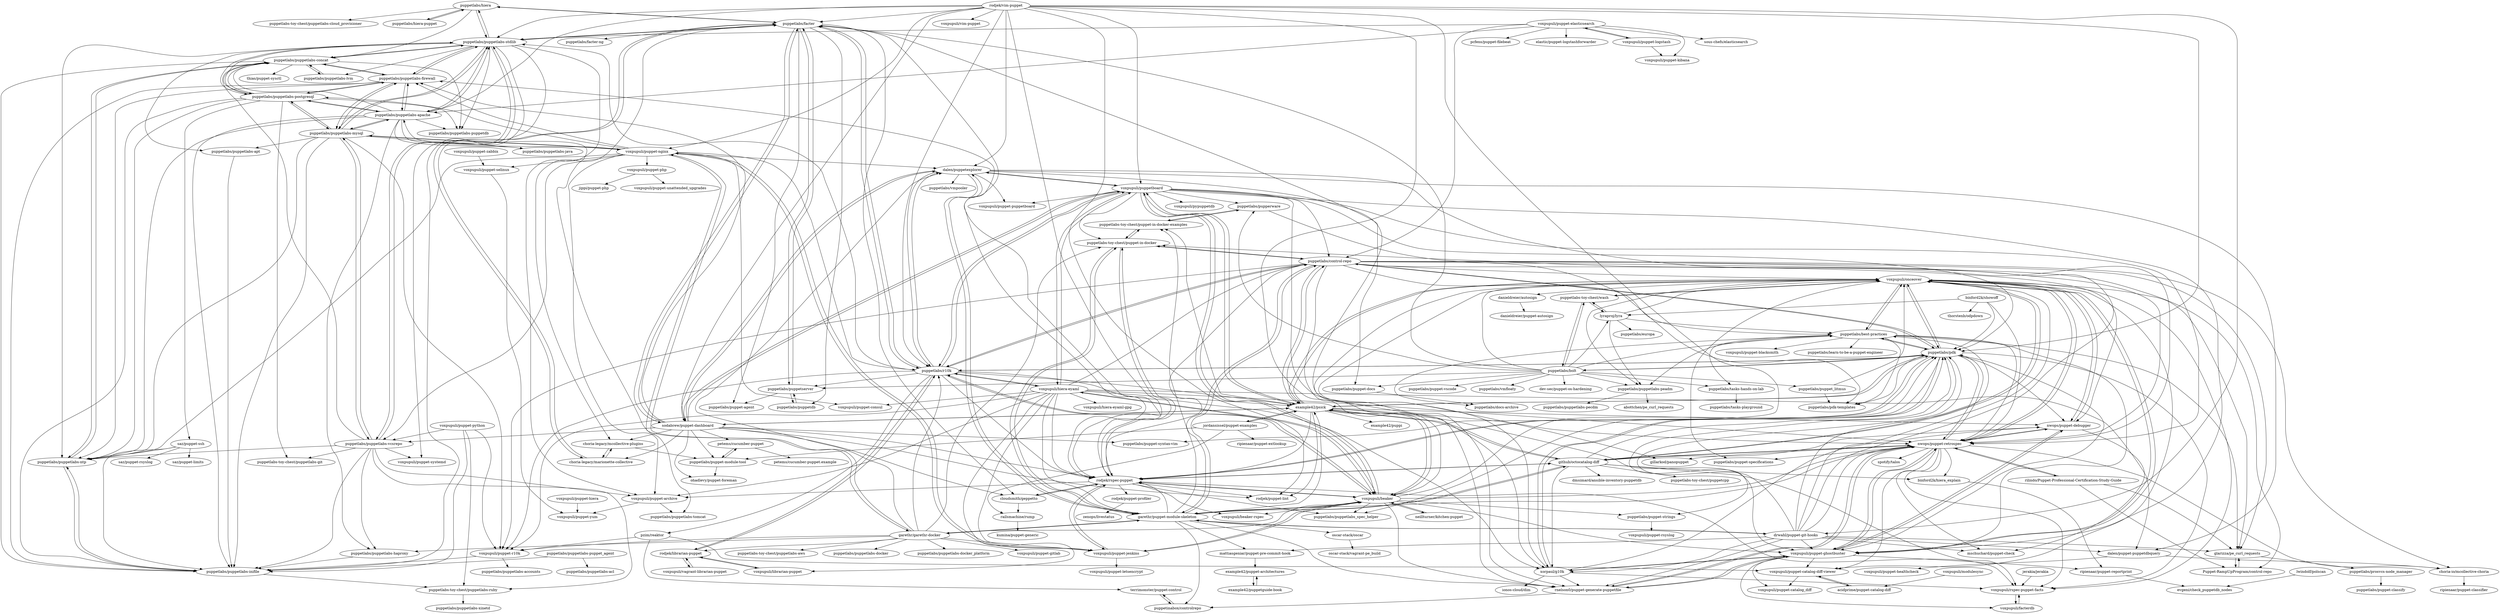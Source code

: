 digraph G {
"puppetlabs/hiera" -> "puppetlabs/hiera-puppet"
"puppetlabs/hiera" -> "puppetlabs/facter"
"puppetlabs/hiera" -> "puppetlabs/puppetlabs-stdlib"
"puppetlabs/hiera" -> "puppetlabs/puppetlabs-concat"
"puppetlabs/hiera" -> "puppetlabs-toy-chest/puppetlabs-cloud_provisioner"
"lyraproj/lyra" -> "puppetlabs-toy-chest/wash"
"lyraproj/lyra" -> "puppetlabs/europa"
"lyraproj/lyra" -> "voxpupuli/onceover"
"lyraproj/lyra" -> "puppetlabs/puppetlabs-peadm"
"lyraproj/lyra" -> "puppetlabs/best-practices"
"voxpupuli/puppetboard" -> "dalen/puppetexplorer"
"voxpupuli/puppetboard" -> "puppetlabs/r10k"
"voxpupuli/puppetboard" -> "voxpupuli/hiera-eyaml"
"voxpupuli/puppetboard" -> "xorpaul/g10k"
"voxpupuli/puppetboard" -> "voxpupuli/puppet-puppetboard"
"voxpupuli/puppetboard" -> "voxpupuli/pypuppetdb"
"voxpupuli/puppetboard" -> "example42/psick"
"voxpupuli/puppetboard" -> "sodabrew/puppet-dashboard"
"voxpupuli/puppetboard" -> "voxpupuli/beaker"
"voxpupuli/puppetboard" -> "puppetlabs/pdk"
"voxpupuli/puppetboard" -> "nwops/puppet-retrospec"
"voxpupuli/puppetboard" -> "puppetlabs/control-repo"
"voxpupuli/puppetboard" -> "puppetlabs-toy-chest/puppet-in-docker"
"voxpupuli/puppetboard" -> "voxpupuli/puppet-ghostbuster"
"voxpupuli/puppetboard" -> "puppetlabs/pupperware"
"voxpupuli/beaker" -> "rodjek/rspec-puppet"
"voxpupuli/beaker" -> "neillturner/kitchen-puppet"
"voxpupuli/beaker" -> "voxpupuli/beaker-rspec"
"voxpupuli/beaker" -> "puppetlabs/r10k"
"voxpupuli/beaker" -> "voxpupuli/hiera-eyaml"
"voxpupuli/beaker" -> "garethr/puppet-module-skeleton"
"voxpupuli/beaker" -> "puppetlabs/pdk"
"voxpupuli/beaker" -> "puppetlabs/puppetlabs_spec_helper"
"voxpupuli/beaker" -> "rnelson0/puppet-generate-puppetfile"
"voxpupuli/beaker" -> "example42/psick"
"voxpupuli/beaker" -> "voxpupuli/puppet-jenkins"
"voxpupuli/beaker" -> "voxpupuli/puppet-ghostbuster"
"voxpupuli/beaker" -> "puppetlabs/puppet-strings"
"voxpupuli/beaker" -> "voxpupuli/puppetboard"
"voxpupuli/beaker" -> "nwops/puppet-retrospec"
"voxpupuli/puppet-php" -> "voxpupuli/puppet-unattended_upgrades"
"voxpupuli/puppet-php" -> "jippi/puppet-php"
"garethr/puppet-module-skeleton" -> "rnelson0/puppet-generate-puppetfile"
"garethr/puppet-module-skeleton" -> "garethr/garethr-docker"
"garethr/puppet-module-skeleton" -> "voxpupuli/beaker"
"garethr/puppet-module-skeleton" -> "nwops/puppet-retrospec"
"garethr/puppet-module-skeleton" -> "puppetlabs-toy-chest/puppet-in-docker"
"garethr/puppet-module-skeleton" -> "drwahl/puppet-git-hooks"
"garethr/puppet-module-skeleton" -> "puppetlabs-toy-chest/puppet-in-docker-examples"
"garethr/puppet-module-skeleton" -> "puppetinabox/controlrepo"
"garethr/puppet-module-skeleton" -> "puppetlabs/control-repo"
"garethr/puppet-module-skeleton" -> "rodjek/rspec-puppet"
"garethr/puppet-module-skeleton" -> "dalen/puppetexplorer"
"garethr/puppet-module-skeleton" -> "github/octocatalog-diff"
"garethr/puppet-module-skeleton" -> "oscar-stack/oscar"
"garethr/puppet-module-skeleton" -> "example42/psick"
"garethr/puppet-module-skeleton" -> "mattiasgeniar/puppet-pre-commit-hook"
"rodjek/vim-puppet" -> "voxpupuli/vim-puppet"
"rodjek/vim-puppet" -> "rodjek/puppet-lint" ["e"=1]
"rodjek/vim-puppet" -> "puppetlabs/puppet-syntax-vim"
"rodjek/vim-puppet" -> "rodjek/rspec-puppet"
"rodjek/vim-puppet" -> "puppetlabs/r10k"
"rodjek/vim-puppet" -> "drwahl/puppet-git-hooks"
"rodjek/vim-puppet" -> "puppetlabs/facter"
"rodjek/vim-puppet" -> "puppetlabs/puppetlabs-apache"
"rodjek/vim-puppet" -> "voxpupuli/beaker"
"rodjek/vim-puppet" -> "dalen/puppetexplorer"
"rodjek/vim-puppet" -> "voxpupuli/puppet-nginx"
"rodjek/vim-puppet" -> "sodabrew/puppet-dashboard"
"rodjek/vim-puppet" -> "voxpupuli/puppetboard"
"rodjek/vim-puppet" -> "puppetlabs/puppetlabs-stdlib"
"rodjek/vim-puppet" -> "puppetlabs/pdk"
"jordansissel/puppet-examples" -> "example42/psick"
"jordansissel/puppet-examples" -> "puppetlabs/puppet-module-tool"
"jordansissel/puppet-examples" -> "ripienaar/puppet-extlookup"
"jordansissel/puppet-examples" -> "railsmachine/rump"
"puppetlabs/puppetlabs-ntp" -> "puppetlabs/puppetlabs-inifile"
"puppetlabs/puppetlabs-ntp" -> "puppetlabs/puppetlabs-concat"
"puppetlabs/puppetserver" -> "puppetlabs/puppetdb"
"puppetlabs/puppetserver" -> "puppetlabs/puppet-agent"
"puppetlabs/puppetserver" -> "puppetlabs/facter"
"acidprime/puppet-catalog-diff" -> "voxpupuli/puppet-catalog-diff-viewer"
"puppetlabs/puppetlabs-apt" -> "puppetlabs/puppetlabs-inifile"
"nwops/puppet-retrospec" -> "voxpupuli/onceover"
"nwops/puppet-retrospec" -> "rnelson0/puppet-generate-puppetfile"
"nwops/puppet-retrospec" -> "nwops/puppet-debugger"
"nwops/puppet-retrospec" -> "voxpupuli/puppet-ghostbuster"
"nwops/puppet-retrospec" -> "voxpupuli/rspec-puppet-facts"
"nwops/puppet-retrospec" -> "github/octocatalog-diff"
"nwops/puppet-retrospec" -> "choria-io/mcollective-choria"
"nwops/puppet-retrospec" -> "voxpupuli/puppet-catalog-diff-viewer"
"nwops/puppet-retrospec" -> "puppetlabs/puppet-specifications"
"nwops/puppet-retrospec" -> "rilindo/Puppet-Professional-Certification-Study-Guide"
"nwops/puppet-retrospec" -> "spotify/talos"
"nwops/puppet-retrospec" -> "gillarkod/panopuppet"
"nwops/puppet-retrospec" -> "binford2k/hiera_explain"
"nwops/puppet-retrospec" -> "mschuchard/puppet-check"
"nwops/puppet-retrospec" -> "puppetlabs/pdk"
"neillturner/kitchen-puppet" -> "voxpupuli/beaker"
"voxpupuli/hiera-eyaml" -> "voxpupuli/beaker"
"voxpupuli/hiera-eyaml" -> "voxpupuli/puppetboard"
"voxpupuli/hiera-eyaml" -> "puppetlabs/r10k"
"voxpupuli/hiera-eyaml" -> "voxpupuli/puppet-r10k"
"voxpupuli/hiera-eyaml" -> "rodjek/rspec-puppet"
"voxpupuli/hiera-eyaml" -> "nwops/puppet-retrospec"
"voxpupuli/hiera-eyaml" -> "voxpupuli/librarian-puppet"
"voxpupuli/hiera-eyaml" -> "voxpupuli/puppet-jenkins"
"voxpupuli/hiera-eyaml" -> "voxpupuli/puppet-consul" ["e"=1]
"voxpupuli/hiera-eyaml" -> "voxpupuli/puppet-archive"
"voxpupuli/hiera-eyaml" -> "puppetlabs/control-repo"
"voxpupuli/hiera-eyaml" -> "dalen/puppet-puppetdbquery"
"voxpupuli/hiera-eyaml" -> "example42/psick"
"voxpupuli/hiera-eyaml" -> "voxpupuli/hiera-eyaml-gpg"
"voxpupuli/hiera-eyaml" -> "garethr/puppet-module-skeleton"
"puppetlabs/hiera-puppet" -> "puppetlabs/hiera"
"ripienaar/puppet-reportprint" -> "evgeni/check_puppetdb_nodes"
"saz/puppet-ssh" -> "saz/puppet-limits"
"saz/puppet-ssh" -> "saz/puppet-rsyslog"
"saz/puppet-ssh" -> "puppetlabs/puppetlabs-ntp"
"saz/puppet-ssh" -> "puppetlabs/puppetlabs-inifile"
"voxpupuli/puppet-zabbix" -> "voxpupuli/puppet-selinux"
"puppetlabs/tasks-hands-on-lab" -> "puppetlabs/tasks-playground"
"puppetlabs/puppetlabs-mysql" -> "puppetlabs/puppetlabs-apache"
"puppetlabs/puppetlabs-mysql" -> "puppetlabs/puppetlabs-firewall"
"puppetlabs/puppetlabs-mysql" -> "puppetlabs/puppetlabs-stdlib"
"puppetlabs/puppetlabs-mysql" -> "puppetlabs/puppetlabs-vcsrepo"
"puppetlabs/puppetlabs-mysql" -> "puppetlabs/puppetlabs-apt"
"puppetlabs/puppetlabs-mysql" -> "puppetlabs/puppetlabs-inifile"
"puppetlabs/puppetlabs-mysql" -> "puppetlabs/puppetlabs-postgresql"
"puppetlabs/puppetlabs-mysql" -> "puppetlabs/puppetlabs-ntp"
"puppetlabs/puppetlabs-mysql" -> "voxpupuli/puppet-r10k"
"puppetlabs/puppetlabs-mysql" -> "puppetlabs/puppetlabs-java"
"puppetlabs/puppetlabs-mysql" -> "voxpupuli/puppet-nginx"
"voxpupuli/puppet-nginx" -> "puppetlabs/puppetlabs-mysql"
"voxpupuli/puppet-nginx" -> "voxpupuli/puppet-archive"
"voxpupuli/puppet-nginx" -> "voxpupuli/puppet-consul" ["e"=1]
"voxpupuli/puppet-nginx" -> "voxpupuli/puppet-selinux"
"voxpupuli/puppet-nginx" -> "voxpupuli/puppet-php"
"voxpupuli/puppet-nginx" -> "voxpupuli/puppet-jenkins"
"voxpupuli/puppet-nginx" -> "garethr/garethr-docker"
"voxpupuli/puppet-nginx" -> "puppetlabs/puppetlabs-apache"
"voxpupuli/puppet-nginx" -> "puppetlabs/puppetlabs-vcsrepo"
"voxpupuli/puppet-nginx" -> "dalen/puppetexplorer"
"voxpupuli/puppet-nginx" -> "puppetlabs/puppetlabs-postgresql"
"voxpupuli/puppet-nginx" -> "puppetlabs/puppetlabs-firewall"
"voxpupuli/puppet-nginx" -> "puppetlabs/puppetlabs-ntp"
"voxpupuli/puppet-nginx" -> "puppetlabs/r10k"
"puppetlabs/puppetlabs-stdlib" -> "puppetlabs/puppetlabs-concat"
"puppetlabs/puppetlabs-stdlib" -> "puppetlabs/puppetlabs-firewall"
"puppetlabs/puppetlabs-stdlib" -> "puppetlabs/puppetlabs-vcsrepo"
"puppetlabs/puppetlabs-stdlib" -> "puppetlabs/puppetlabs-inifile"
"puppetlabs/puppetlabs-stdlib" -> "puppetlabs/puppetlabs-apache"
"puppetlabs/puppetlabs-stdlib" -> "puppetlabs/puppetlabs-ntp"
"puppetlabs/puppetlabs-stdlib" -> "puppetlabs/puppetlabs-mysql"
"puppetlabs/puppetlabs-stdlib" -> "puppetlabs/hiera"
"puppetlabs/puppetlabs-stdlib" -> "puppetlabs/puppetlabs-lvm"
"puppetlabs/puppetlabs-stdlib" -> "puppetlabs/puppetlabs-postgresql"
"puppetlabs/puppetlabs-stdlib" -> "puppetlabs/puppetlabs-apt"
"puppetlabs/puppetlabs-stdlib" -> "voxpupuli/puppet-archive"
"puppetlabs/puppetlabs-stdlib" -> "voxpupuli/puppet-systemd"
"puppetlabs/puppetlabs-stdlib" -> "puppetlabs/facter"
"puppetlabs/puppetlabs-stdlib" -> "puppetlabs/puppetlabs-puppetdb"
"puppetlabs/puppetlabs-firewall" -> "puppetlabs/puppetlabs-stdlib"
"puppetlabs/puppetlabs-firewall" -> "puppetlabs/puppetlabs-inifile"
"puppetlabs/puppetlabs-firewall" -> "puppetlabs/puppetlabs-ntp"
"puppetlabs/puppetlabs-firewall" -> "puppetlabs/puppetlabs-concat"
"puppetlabs/puppetlabs-firewall" -> "puppetlabs/puppetlabs-mysql"
"puppetlabs/puppetlabs-firewall" -> "puppetlabs/puppetlabs-postgresql"
"puppetlabs/puppetlabs-firewall" -> "puppetlabs/puppetlabs-apache"
"puppetlabs/pupperware" -> "puppetlabs-toy-chest/puppet-in-docker-examples"
"puppetlabs/pupperware" -> "puppetlabs/pdk-templates"
"cloudsmith/geppetto" -> "railsmachine/rump"
"cloudsmith/geppetto" -> "rodjek/rspec-puppet"
"puppetlabs-toy-chest/wash" -> "voxpupuli/onceover"
"puppetlabs-toy-chest/wash" -> "lyraproj/lyra"
"puppetlabs-toy-chest/wash" -> "puppetlabs/bolt"
"choria-legacy/marionette-collective" -> "choria-legacy/mcollective-plugins"
"choria-legacy/marionette-collective" -> "puppetlabs/facter"
"choria-legacy/mcollective-plugins" -> "choria-legacy/marionette-collective"
"choria-legacy/mcollective-plugins" -> "puppetlabs/puppet-module-tool"
"voxpupuli/vagrant-librarian-puppet" -> "rodjek/librarian-puppet"
"puppetlabs/puppetlabs-peadm" -> "puppetlabs/puppetlabs-pecdm"
"puppetlabs/puppetlabs-peadm" -> "abottchen/pe_curl_requests"
"example42/puppet-architectures" -> "example42/puppetguide-book"
"puppetlabs/puppet_litmus" -> "puppetlabs/pdk-templates"
"puppetlabs/puppet_litmus" -> "voxpupuli/onceover"
"puppetlabs/puppetdb" -> "puppetlabs/puppetserver"
"dalen/puppetexplorer" -> "voxpupuli/puppetboard"
"dalen/puppetexplorer" -> "gillarkod/panopuppet"
"dalen/puppetexplorer" -> "dalen/puppet-puppetdbquery"
"dalen/puppetexplorer" -> "sodabrew/puppet-dashboard"
"dalen/puppetexplorer" -> "voxpupuli/puppet-puppetboard"
"dalen/puppetexplorer" -> "garethr/puppet-module-skeleton"
"dalen/puppetexplorer" -> "puppetlabs/vmpooler"
"dalen/puppetexplorer" -> "puppetlabs/r10k"
"dalen/puppetexplorer" -> "nwops/puppet-retrospec"
"rodjek/rspec-puppet" -> "voxpupuli/beaker"
"rodjek/rspec-puppet" -> "cloudsmith/geppetto"
"rodjek/rspec-puppet" -> "puppetlabs/puppetlabs_spec_helper"
"rodjek/rspec-puppet" -> "rodjek/puppet-lint" ["e"=1]
"rodjek/rspec-puppet" -> "puppetlabs/pdk"
"rodjek/rspec-puppet" -> "voxpupuli/rspec-puppet-facts"
"rodjek/rspec-puppet" -> "rodjek/puppet-profiler"
"rodjek/rspec-puppet" -> "voxpupuli/puppet-archive"
"rodjek/rspec-puppet" -> "puppetlabs-toy-chest/puppet-in-docker"
"rodjek/rspec-puppet" -> "github/octocatalog-diff"
"rodjek/rspec-puppet" -> "voxpupuli/puppet-jenkins"
"rodjek/rspec-puppet" -> "voxpupuli/beaker-rspec"
"rodjek/rspec-puppet" -> "puppetlabs/puppetlabs-firewall"
"pzim/reaktor" -> "voxpupuli/puppet-catalog-diff-viewer"
"pzim/reaktor" -> "terrimonster/puppet-control"
"pzim/reaktor" -> "voxpupuli/puppet-r10k"
"terrimonster/puppet-control" -> "puppetinabox/controlrepo"
"puppetinabox/controlrepo" -> "terrimonster/puppet-control"
"voxpupuli/modulesync" -> "acidprime/puppet-catalog-diff"
"voxpupuli/puppet-archive" -> "puppetlabs/puppetlabs-tomcat"
"voxpupuli/puppet-archive" -> "voxpupuli/puppet-yum"
"voxpupuli/rspec-puppet-facts" -> "voxpupuli/facterdb"
"puppetlabs/prosvcs-node_manager" -> "puppetlabs/puppet-classify"
"voxpupuli/puppet-selinux" -> "voxpupuli/puppet-yum"
"jerakia/jerakia" -> "voxpupuli/rspec-puppet-facts"
"puppetlabs/puppet-strings" -> "voxpupuli/puppet-rsyslog"
"oscar-stack/oscar" -> "oscar-stack/vagrant-pe_build"
"rilindo/Puppet-Professional-Certification-Study-Guide" -> "glarizza/pe_curl_requests"
"rilindo/Puppet-Professional-Certification-Study-Guide" -> "nwops/puppet-retrospec"
"rilindo/Puppet-Professional-Certification-Study-Guide" -> "Puppet-RampUpProgram/control-repo"
"voxpupuli/puppet-ghostbuster" -> "rnelson0/puppet-generate-puppetfile"
"voxpupuli/puppet-ghostbuster" -> "nwops/puppet-debugger"
"voxpupuli/puppet-ghostbuster" -> "ripienaar/puppet-reportprint"
"voxpupuli/puppet-ghostbuster" -> "voxpupuli/facterdb"
"voxpupuli/puppet-ghostbuster" -> "voxpupuli/puppet-catalog-diff-viewer"
"voxpupuli/puppet-ghostbuster" -> "voxpupuli/puppet-catalog_diff"
"voxpupuli/puppet-ghostbuster" -> "xorpaul/g10k"
"voxpupuli/puppet-ghostbuster" -> "nwops/puppet-retrospec"
"voxpupuli/puppet-ghostbuster" -> "voxpupuli/onceover"
"danieldreier/autosign" -> "danieldreier/puppet-autosign"
"rodjek/puppet-profiler" -> "zenops/livestatus"
"lwindolf/polscan" -> "evgeni/check_puppetdb_nodes"
"xorpaul/g10k" -> "voxpupuli/puppet-ghostbuster"
"xorpaul/g10k" -> "puppetlabs/pdk"
"xorpaul/g10k" -> "voxpupuli/rspec-puppet-facts"
"xorpaul/g10k" -> "voxpupuli/onceover"
"xorpaul/g10k" -> "nwops/puppet-debugger"
"xorpaul/g10k" -> "rnelson0/puppet-generate-puppetfile"
"xorpaul/g10k" -> "ionos-cloud/dim"
"voxpupuli/facterdb" -> "voxpupuli/rspec-puppet-facts"
"voxpupuli/puppet-catalog-diff-viewer" -> "acidprime/puppet-catalog-diff"
"voxpupuli/puppet-catalog-diff-viewer" -> "voxpupuli/puppet-catalog_diff"
"puppetlabs/puppetlabs-puppet_agent" -> "puppetlabs/puppetlabs-inifile"
"puppetlabs/puppetlabs-puppet_agent" -> "puppetlabs/puppetlabs-acl"
"binford2k/showoff" -> "nwops/puppet-retrospec"
"binford2k/showoff" -> "lyraproj/lyra"
"binford2k/showoff" -> "thorstenb/odpdown"
"binford2k/showoff" -> "puppetlabs/pdk"
"rnelson0/puppet-generate-puppetfile" -> "nwops/puppet-retrospec"
"rnelson0/puppet-generate-puppetfile" -> "voxpupuli/puppet-ghostbuster"
"rnelson0/puppet-generate-puppetfile" -> "puppetinabox/controlrepo"
"puppetlabs/control-repo" -> "puppetlabs/r10k"
"puppetlabs/control-repo" -> "example42/psick"
"puppetlabs/control-repo" -> "nwops/puppet-retrospec"
"puppetlabs/control-repo" -> "puppetlabs-toy-chest/puppet-in-docker"
"puppetlabs/control-repo" -> "puppetlabs/pdk"
"puppetlabs/control-repo" -> "rnelson0/puppet-generate-puppetfile"
"puppetlabs/control-repo" -> "nwops/puppet-debugger"
"puppetlabs/control-repo" -> "Puppet-RampUpProgram/control-repo"
"puppetlabs/control-repo" -> "voxpupuli/onceover"
"puppetlabs/control-repo" -> "voxpupuli/puppet-r10k"
"puppetlabs/control-repo" -> "puppetlabs/best-practices"
"puppetlabs/control-repo" -> "garethr/puppet-module-skeleton"
"puppetlabs/control-repo" -> "rodjek/rspec-puppet"
"puppetlabs/control-repo" -> "glarizza/pe_curl_requests"
"puppetlabs/control-repo" -> "choria-io/mcollective-choria"
"rodjek/librarian-puppet" -> "voxpupuli/vagrant-librarian-puppet"
"rodjek/librarian-puppet" -> "voxpupuli/librarian-puppet"
"rodjek/librarian-puppet" -> "puppetlabs/r10k"
"puppetlabs/puppetlabs-postgresql" -> "puppetlabs/puppetlabs-inifile"
"puppetlabs/puppetlabs-postgresql" -> "puppetlabs/puppetlabs-ntp"
"puppetlabs/puppetlabs-postgresql" -> "puppetlabs/puppetlabs-concat"
"puppetlabs/puppetlabs-postgresql" -> "puppetlabs/puppetlabs-apache"
"puppetlabs/puppetlabs-postgresql" -> "puppetlabs/puppetlabs-firewall"
"puppetlabs/puppetlabs-postgresql" -> "puppetlabs/puppetlabs-puppetdb"
"puppetlabs/puppetlabs-postgresql" -> "puppetlabs/puppetlabs-stdlib"
"puppetlabs/puppetlabs-postgresql" -> "puppetlabs/puppetlabs-mysql"
"puppetlabs/puppetlabs-postgresql" -> "saz/puppet-ssh"
"puppetlabs/puppetlabs-postgresql" -> "puppetlabs-toy-chest/puppetlabs-git"
"voxpupuli/librarian-puppet" -> "rodjek/librarian-puppet"
"voxpupuli/onceover" -> "puppetlabs/best-practices"
"voxpupuli/onceover" -> "nwops/puppet-retrospec"
"voxpupuli/onceover" -> "voxpupuli/puppet-ghostbuster"
"voxpupuli/onceover" -> "puppetlabs/pdk"
"voxpupuli/onceover" -> "github/octocatalog-diff"
"voxpupuli/onceover" -> "glarizza/pe_curl_requests"
"voxpupuli/onceover" -> "voxpupuli/puppet-catalog-diff-viewer"
"voxpupuli/onceover" -> "voxpupuli/rspec-puppet-facts"
"voxpupuli/onceover" -> "rnelson0/puppet-generate-puppetfile"
"voxpupuli/onceover" -> "puppetlabs/puppetlabs-peadm"
"voxpupuli/onceover" -> "example42/psick"
"voxpupuli/onceover" -> "danieldreier/autosign"
"voxpupuli/onceover" -> "puppetlabs-toy-chest/wash"
"voxpupuli/onceover" -> "nwops/puppet-debugger"
"voxpupuli/onceover" -> "puppetlabs/puppet-specifications"
"dalen/puppet-puppetdbquery" -> "voxpupuli/puppet-healthcheck"
"dalen/puppet-puppetdbquery" -> "choria-io/mcollective-choria"
"puppetlabs/puppetlabs-inifile" -> "puppetlabs/puppetlabs-ntp"
"puppetlabs/puppetlabs-inifile" -> "puppetlabs-toy-chest/puppetlabs-ruby"
"example42/puppetguide-book" -> "example42/puppet-architectures"
"puppetlabs-toy-chest/puppetlabs-ruby" -> "puppetlabs/puppetlabs-xinetd"
"voxpupuli/puppet-python" -> "puppetlabs-toy-chest/puppetlabs-ruby"
"voxpupuli/puppet-python" -> "puppetlabs/puppetlabs-vcsrepo"
"voxpupuli/puppet-python" -> "puppetlabs/puppetlabs-inifile"
"voxpupuli/puppet-python" -> "voxpupuli/puppet-r10k"
"nwops/puppet-debugger" -> "nwops/puppet-retrospec"
"nwops/puppet-debugger" -> "voxpupuli/puppet-ghostbuster"
"nwops/puppet-debugger" -> "mschuchard/puppet-check"
"nwops/puppet-debugger" -> "voxpupuli/onceover"
"puppetlabs-toy-chest/puppet-in-docker" -> "puppetlabs-toy-chest/puppet-in-docker-examples"
"puppetlabs-toy-chest/puppet-in-docker" -> "puppetlabs/control-repo"
"puppetlabs-toy-chest/puppet-in-docker" -> "garethr/puppet-module-skeleton"
"puppetlabs-toy-chest/puppet-in-docker" -> "rodjek/rspec-puppet"
"Puppet-RampUpProgram/control-repo" -> "glarizza/pe_curl_requests"
"binford2k/hiera_explain" -> "ripienaar/puppet-reportprint"
"puppetlabs-toy-chest/puppet-in-docker-examples" -> "puppetlabs-toy-chest/puppet-in-docker"
"puppetlabs-toy-chest/puppet-in-docker-examples" -> "puppetlabs/pupperware"
"puppetlabs/puppetlabs-haproxy" -> "puppetlabs/puppetlabs-inifile"
"glarizza/pe_curl_requests" -> "Puppet-RampUpProgram/control-repo"
"glarizza/pe_curl_requests" -> "puppetlabs/prosvcs-node_manager"
"railsmachine/rump" -> "kumina/puppet-generic" ["e"=1]
"voxpupuli/puppet-hiera" -> "voxpupuli/puppet-yum"
"example42/psick" -> "voxpupuli/onceover"
"example42/psick" -> "puppetlabs/pdk"
"example42/psick" -> "puppetlabs/control-repo"
"example42/psick" -> "nwops/puppet-retrospec"
"example42/psick" -> "nwops/puppet-debugger"
"example42/psick" -> "voxpupuli/puppet-ghostbuster"
"example42/psick" -> "example42/puppi"
"example42/psick" -> "sodabrew/puppet-dashboard"
"example42/psick" -> "jordansissel/puppet-examples"
"example42/psick" -> "voxpupuli/puppetboard"
"example42/psick" -> "puppetlabs-toy-chest/puppet-in-docker-examples"
"example42/psick" -> "voxpupuli/beaker"
"example42/psick" -> "rodjek/rspec-puppet"
"example42/psick" -> "rodjek/puppet-lint" ["e"=1]
"example42/psick" -> "github/octocatalog-diff"
"voxpupuli/puppet-logstash" -> "voxpupuli/puppet-kibana"
"voxpupuli/puppet-logstash" -> "voxpupuli/puppet-elasticsearch"
"voxpupuli/puppet-elasticsearch" -> "voxpupuli/puppet-logstash"
"voxpupuli/puppet-elasticsearch" -> "voxpupuli/puppet-kibana"
"voxpupuli/puppet-elasticsearch" -> "sous-chefs/elasticsearch" ["e"=1]
"voxpupuli/puppet-elasticsearch" -> "puppetlabs/puppetlabs-apache"
"voxpupuli/puppet-elasticsearch" -> "puppetlabs/control-repo"
"voxpupuli/puppet-elasticsearch" -> "pcfens/puppet-filebeat"
"voxpupuli/puppet-elasticsearch" -> "elastic/puppet-logstashforwarder"
"voxpupuli/puppet-elasticsearch" -> "puppetlabs/puppetlabs-stdlib"
"petems/cucumber-puppet" -> "puppetlabs/puppet-module-tool"
"petems/cucumber-puppet" -> "petems/cucumber-puppet.example"
"choria-io/mcollective-choria" -> "ripienaar/puppet-classifier"
"puppetlabs/puppet-module-tool" -> "ohadlevy/puppet-foreman"
"puppetlabs/puppet-module-tool" -> "petems/cucumber-puppet"
"puppetlabs/puppetlabs-concat" -> "puppetlabs/puppetlabs-inifile"
"puppetlabs/puppetlabs-concat" -> "puppetlabs/puppetlabs-stdlib"
"puppetlabs/puppetlabs-concat" -> "puppetlabs/puppetlabs-ntp"
"puppetlabs/puppetlabs-concat" -> "puppetlabs/puppetlabs-firewall"
"puppetlabs/puppetlabs-concat" -> "puppetlabs/puppetlabs-postgresql"
"puppetlabs/puppetlabs-concat" -> "puppetlabs/puppetlabs-puppetdb"
"puppetlabs/puppetlabs-concat" -> "puppetlabs/puppetlabs-lvm"
"puppetlabs/puppetlabs-concat" -> "thias/puppet-sysctl"
"github/octocatalog-diff" -> "voxpupuli/onceover"
"github/octocatalog-diff" -> "nwops/puppet-retrospec"
"github/octocatalog-diff" -> "nwops/puppet-debugger"
"github/octocatalog-diff" -> "rodjek/rspec-puppet"
"github/octocatalog-diff" -> "dmsimard/ansible-inventory-puppetdb"
"github/octocatalog-diff" -> "voxpupuli/rspec-puppet-facts"
"github/octocatalog-diff" -> "puppetlabs-toy-chest/puppetcpp"
"github/octocatalog-diff" -> "puppetlabs/pdk"
"github/octocatalog-diff" -> "garethr/puppet-module-skeleton"
"github/octocatalog-diff" -> "xorpaul/g10k"
"github/octocatalog-diff" -> "example42/psick"
"github/octocatalog-diff" -> "binford2k/hiera_explain"
"puppetlabs/r10k" -> "puppetlabs/control-repo"
"puppetlabs/r10k" -> "puppetlabs/pdk"
"puppetlabs/r10k" -> "voxpupuli/beaker"
"puppetlabs/r10k" -> "voxpupuli/puppetboard"
"puppetlabs/r10k" -> "puppetlabs/facter"
"puppetlabs/r10k" -> "voxpupuli/puppet-r10k"
"puppetlabs/r10k" -> "puppetlabs/puppetlabs-stdlib"
"puppetlabs/r10k" -> "rodjek/librarian-puppet"
"puppetlabs/r10k" -> "pzim/reaktor"
"puppetlabs/r10k" -> "voxpupuli/hiera-eyaml"
"puppetlabs/r10k" -> "puppetlabs/puppetserver"
"puppetlabs/r10k" -> "xorpaul/g10k"
"puppetlabs/r10k" -> "example42/psick"
"puppetlabs/r10k" -> "rodjek/rspec-puppet"
"puppetlabs/r10k" -> "dalen/puppetexplorer"
"sodabrew/puppet-dashboard" -> "example42/psick"
"sodabrew/puppet-dashboard" -> "puppetlabs/facter"
"sodabrew/puppet-dashboard" -> "dalen/puppetexplorer"
"sodabrew/puppet-dashboard" -> "voxpupuli/puppetboard"
"sodabrew/puppet-dashboard" -> "choria-legacy/mcollective-plugins"
"sodabrew/puppet-dashboard" -> "rodjek/rspec-puppet"
"sodabrew/puppet-dashboard" -> "puppetlabs/puppetlabs-firewall"
"sodabrew/puppet-dashboard" -> "puppetlabs/puppet-module-tool"
"sodabrew/puppet-dashboard" -> "cloudsmith/geppetto"
"sodabrew/puppet-dashboard" -> "choria-legacy/marionette-collective"
"sodabrew/puppet-dashboard" -> "puppetlabs/puppetlabs-vcsrepo"
"sodabrew/puppet-dashboard" -> "petems/cucumber-puppet"
"sodabrew/puppet-dashboard" -> "puppetlabs/puppet-syntax-vim"
"sodabrew/puppet-dashboard" -> "ohadlevy/puppet-foreman"
"sodabrew/puppet-dashboard" -> "rodjek/puppet-lint" ["e"=1]
"puppetlabs/pdk" -> "voxpupuli/onceover"
"puppetlabs/pdk" -> "puppetlabs/pdk-templates"
"puppetlabs/pdk" -> "puppetlabs/bolt"
"puppetlabs/pdk" -> "puppetlabs/r10k"
"puppetlabs/pdk" -> "example42/psick"
"puppetlabs/pdk" -> "voxpupuli/rspec-puppet-facts"
"puppetlabs/pdk" -> "xorpaul/g10k"
"puppetlabs/pdk" -> "rodjek/rspec-puppet"
"puppetlabs/pdk" -> "voxpupuli/puppet-ghostbuster"
"puppetlabs/pdk" -> "nwops/puppet-retrospec"
"puppetlabs/pdk" -> "puppetlabs/best-practices"
"puppetlabs/pdk" -> "puppetlabs/control-repo"
"puppetlabs/pdk" -> "puppetlabs/puppetlabs_spec_helper"
"puppetlabs/pdk" -> "nwops/puppet-debugger"
"puppetlabs/pdk" -> "puppetlabs/puppet-strings"
"drwahl/puppet-git-hooks" -> "mattiasgeniar/puppet-pre-commit-hook"
"drwahl/puppet-git-hooks" -> "voxpupuli/onceover"
"drwahl/puppet-git-hooks" -> "glarizza/pe_curl_requests"
"drwahl/puppet-git-hooks" -> "nwops/puppet-retrospec"
"drwahl/puppet-git-hooks" -> "voxpupuli/puppet-ghostbuster"
"drwahl/puppet-git-hooks" -> "puppetlabs/best-practices"
"drwahl/puppet-git-hooks" -> "xorpaul/g10k"
"drwahl/puppet-git-hooks" -> "garethr/puppet-module-skeleton"
"drwahl/puppet-git-hooks" -> "mschuchard/puppet-check"
"drwahl/puppet-git-hooks" -> "puppetlabs-toy-chest/puppet-in-docker"
"drwahl/puppet-git-hooks" -> "dalen/puppet-puppetdbquery"
"drwahl/puppet-git-hooks" -> "rnelson0/puppet-generate-puppetfile"
"drwahl/puppet-git-hooks" -> "puppetlabs/pdk"
"puppetlabs/puppetlabs-apache" -> "puppetlabs/puppetlabs-mysql"
"puppetlabs/puppetlabs-apache" -> "puppetlabs/puppetlabs-stdlib"
"puppetlabs/puppetlabs-apache" -> "puppetlabs/puppetlabs-postgresql"
"puppetlabs/puppetlabs-apache" -> "puppetlabs/puppetlabs-ntp"
"puppetlabs/puppetlabs-apache" -> "puppetlabs/puppetlabs-tomcat"
"puppetlabs/puppetlabs-apache" -> "puppetlabs/puppetlabs-firewall"
"puppetlabs/puppetlabs-apache" -> "puppetlabs/puppetlabs-concat"
"puppetlabs/puppetlabs-apache" -> "puppetlabs/puppetlabs-inifile"
"puppetlabs/puppetlabs-apache" -> "puppetlabs/puppetlabs-puppetdb"
"puppetlabs/puppetlabs-apache" -> "puppetlabs/puppetlabs-java"
"puppetlabs/puppetlabs-apache" -> "puppetlabs/puppetlabs-haproxy"
"puppetlabs/best-practices" -> "voxpupuli/onceover"
"puppetlabs/best-practices" -> "puppetlabs/puppetlabs-peadm"
"puppetlabs/best-practices" -> "puppetlabs/pdk-templates"
"puppetlabs/best-practices" -> "glarizza/pe_curl_requests"
"puppetlabs/best-practices" -> "puppetlabs/tasks-hands-on-lab"
"puppetlabs/best-practices" -> "voxpupuli/puppet-blacksmith"
"puppetlabs/best-practices" -> "puppetlabs/docs-archive"
"puppetlabs/best-practices" -> "puppetlabs/pdk"
"puppetlabs/best-practices" -> "nwops/puppet-retrospec"
"puppetlabs/best-practices" -> "voxpupuli/puppet-ghostbuster"
"puppetlabs/best-practices" -> "puppetlabs/learn-to-be-a-puppet-engineer"
"puppetlabs/bolt" -> "puppetlabs/pdk"
"puppetlabs/bolt" -> "puppetlabs-toy-chest/wash"
"puppetlabs/bolt" -> "puppetlabs/tasks-hands-on-lab"
"puppetlabs/bolt" -> "voxpupuli/onceover"
"puppetlabs/bolt" -> "puppetlabs/puppet-docs"
"puppetlabs/bolt" -> "lyraproj/lyra"
"puppetlabs/bolt" -> "puppetlabs/puppetlabs-peadm"
"puppetlabs/bolt" -> "dev-sec/puppet-os-hardening" ["e"=1]
"puppetlabs/bolt" -> "puppetlabs/pupperware"
"puppetlabs/bolt" -> "puppetlabs/puppetserver"
"puppetlabs/bolt" -> "puppetlabs/facter"
"puppetlabs/bolt" -> "puppetlabs/puppet_litmus"
"puppetlabs/bolt" -> "puppetlabs/puppet-vscode"
"puppetlabs/bolt" -> "puppetlabs/best-practices"
"puppetlabs/bolt" -> "puppetlabs/vmfloaty"
"puppetlabs/puppet-docs" -> "puppetlabs/docs-archive"
"puppetlabs/puppetlabs-vcsrepo" -> "puppetlabs/puppetlabs-stdlib"
"puppetlabs/puppetlabs-vcsrepo" -> "puppetlabs/puppetlabs-inifile"
"puppetlabs/puppetlabs-vcsrepo" -> "puppetlabs/puppetlabs-ntp"
"puppetlabs/puppetlabs-vcsrepo" -> "puppetlabs/puppetlabs-mysql"
"puppetlabs/puppetlabs-vcsrepo" -> "puppetlabs/puppetlabs-haproxy"
"puppetlabs/puppetlabs-vcsrepo" -> "puppetlabs-toy-chest/puppetlabs-ruby"
"puppetlabs/puppetlabs-vcsrepo" -> "puppetlabs-toy-chest/puppetlabs-git"
"puppetlabs/puppetlabs-vcsrepo" -> "voxpupuli/puppet-archive"
"puppetlabs/puppetlabs-vcsrepo" -> "puppetlabs/puppetlabs-concat"
"puppetlabs/puppetlabs-vcsrepo" -> "voxpupuli/puppet-systemd"
"mattiasgeniar/puppet-pre-commit-hook" -> "example42/puppet-architectures"
"voxpupuli/puppet-r10k" -> "puppetlabs/puppetlabs-accounts"
"voxpupuli/puppet-r10k" -> "puppetlabs/puppetlabs-inifile"
"voxpupuli/puppet-jenkins" -> "voxpupuli/puppet-letsencrypt"
"voxpupuli/puppet-jenkins" -> "rodjek/rspec-puppet"
"voxpupuli/puppet-jenkins" -> "voxpupuli/beaker"
"voxpupuli/puppet-jenkins" -> "voxpupuli/puppet-nginx"
"garethr/garethr-docker" -> "garethr/puppet-module-skeleton"
"garethr/garethr-docker" -> "voxpupuli/puppet-nginx"
"garethr/garethr-docker" -> "voxpupuli/puppet-gitlab"
"garethr/garethr-docker" -> "puppetlabs-toy-chest/puppetlabs-aws"
"garethr/garethr-docker" -> "voxpupuli/beaker"
"garethr/garethr-docker" -> "puppetlabs/puppetlabs-docker"
"garethr/garethr-docker" -> "voxpupuli/puppet-jenkins"
"garethr/garethr-docker" -> "puppetlabs-toy-chest/puppet-in-docker"
"garethr/garethr-docker" -> "rodjek/librarian-puppet"
"garethr/garethr-docker" -> "puppetlabs/r10k"
"garethr/garethr-docker" -> "puppetlabs/puppetlabs-haproxy"
"garethr/garethr-docker" -> "dalen/puppetexplorer"
"garethr/garethr-docker" -> "voxpupuli/puppet-r10k"
"garethr/garethr-docker" -> "puppetlabs/puppetlabs-docker_platform"
"puppetlabs/facter" -> "puppetlabs/hiera"
"puppetlabs/facter" -> "choria-legacy/marionette-collective"
"puppetlabs/facter" -> "puppetlabs/puppetlabs-stdlib"
"puppetlabs/facter" -> "choria-legacy/mcollective-plugins"
"puppetlabs/facter" -> "puppetlabs/r10k"
"puppetlabs/facter" -> "sodabrew/puppet-dashboard"
"puppetlabs/facter" -> "puppetlabs/puppetserver"
"puppetlabs/facter" -> "puppetlabs/puppet-docs"
"puppetlabs/facter" -> "puppetlabs/puppet-agent"
"puppetlabs/facter" -> "puppetlabs/puppetdb"
"puppetlabs/facter" -> "rodjek/rspec-puppet"
"puppetlabs/facter" -> "cloudsmith/geppetto"
"puppetlabs/facter" -> "puppetlabs/facter-ng"
"puppetlabs/puppetlabs-lvm" -> "puppetlabs/puppetlabs-concat"
"puppetlabs/hiera" ["l"="1.387,-31.592"]
"puppetlabs/hiera-puppet" ["l"="1.387,-31.617"]
"puppetlabs/facter" ["l"="1.432,-31.56"]
"puppetlabs/puppetlabs-stdlib" ["l"="1.358,-31.561"]
"puppetlabs/puppetlabs-concat" ["l"="1.341,-31.576"]
"puppetlabs-toy-chest/puppetlabs-cloud_provisioner" ["l"="1.388,-31.633"]
"lyraproj/lyra" ["l"="1.57,-31.468"]
"puppetlabs-toy-chest/wash" ["l"="1.555,-31.489"]
"puppetlabs/europa" ["l"="1.628,-31.454"]
"voxpupuli/onceover" ["l"="1.513,-31.481"]
"puppetlabs/puppetlabs-peadm" ["l"="1.57,-31.489"]
"puppetlabs/best-practices" ["l"="1.53,-31.481"]
"voxpupuli/puppetboard" ["l"="1.442,-31.492"]
"dalen/puppetexplorer" ["l"="1.408,-31.486"]
"puppetlabs/r10k" ["l"="1.415,-31.504"]
"voxpupuli/hiera-eyaml" ["l"="1.412,-31.473"]
"xorpaul/g10k" ["l"="1.483,-31.503"]
"voxpupuli/puppet-puppetboard" ["l"="1.398,-31.46"]
"voxpupuli/pypuppetdb" ["l"="1.414,-31.424"]
"example42/psick" ["l"="1.462,-31.504"]
"sodabrew/puppet-dashboard" ["l"="1.421,-31.539"]
"voxpupuli/beaker" ["l"="1.431,-31.48"]
"puppetlabs/pdk" ["l"="1.482,-31.483"]
"nwops/puppet-retrospec" ["l"="1.486,-31.466"]
"puppetlabs/control-repo" ["l"="1.453,-31.477"]
"puppetlabs-toy-chest/puppet-in-docker" ["l"="1.441,-31.466"]
"voxpupuli/puppet-ghostbuster" ["l"="1.496,-31.492"]
"puppetlabs/pupperware" ["l"="1.506,-31.46"]
"rodjek/rspec-puppet" ["l"="1.433,-31.505"]
"neillturner/kitchen-puppet" ["l"="1.407,-31.441"]
"voxpupuli/beaker-rspec" ["l"="1.448,-31.522"]
"garethr/puppet-module-skeleton" ["l"="1.432,-31.459"]
"puppetlabs/puppetlabs_spec_helper" ["l"="1.453,-31.458"]
"rnelson0/puppet-generate-puppetfile" ["l"="1.469,-31.471"]
"voxpupuli/puppet-jenkins" ["l"="1.384,-31.493"]
"puppetlabs/puppet-strings" ["l"="1.455,-31.43"]
"voxpupuli/puppet-php" ["l"="1.259,-31.524"]
"voxpupuli/puppet-unattended_upgrades" ["l"="1.224,-31.516"]
"jippi/puppet-php" ["l"="1.228,-31.533"]
"garethr/garethr-docker" ["l"="1.368,-31.474"]
"drwahl/puppet-git-hooks" ["l"="1.472,-31.459"]
"puppetlabs-toy-chest/puppet-in-docker-examples" ["l"="1.468,-31.446"]
"puppetinabox/controlrepo" ["l"="1.414,-31.453"]
"github/octocatalog-diff" ["l"="1.472,-31.489"]
"oscar-stack/oscar" ["l"="1.408,-31.401"]
"mattiasgeniar/puppet-pre-commit-hook" ["l"="1.446,-31.412"]
"rodjek/vim-puppet" ["l"="1.404,-31.52"]
"voxpupuli/vim-puppet" ["l"="1.358,-31.505"]
"rodjek/puppet-lint" ["l"="-0.02,-31.791"]
"puppetlabs/puppet-syntax-vim" ["l"="1.399,-31.551"]
"puppetlabs/puppetlabs-apache" ["l"="1.347,-31.546"]
"voxpupuli/puppet-nginx" ["l"="1.356,-31.524"]
"jordansissel/puppet-examples" ["l"="1.489,-31.558"]
"puppetlabs/puppet-module-tool" ["l"="1.449,-31.581"]
"ripienaar/puppet-extlookup" ["l"="1.514,-31.584"]
"railsmachine/rump" ["l"="1.493,-31.581"]
"puppetlabs/puppetlabs-ntp" ["l"="1.323,-31.563"]
"puppetlabs/puppetlabs-inifile" ["l"="1.319,-31.552"]
"puppetlabs/puppetserver" ["l"="1.468,-31.568"]
"puppetlabs/puppetdb" ["l"="1.476,-31.601"]
"puppetlabs/puppet-agent" ["l"="1.456,-31.596"]
"acidprime/puppet-catalog-diff" ["l"="1.561,-31.537"]
"voxpupuli/puppet-catalog-diff-viewer" ["l"="1.513,-31.509"]
"puppetlabs/puppetlabs-apt" ["l"="1.314,-31.582"]
"nwops/puppet-debugger" ["l"="1.499,-31.477"]
"voxpupuli/rspec-puppet-facts" ["l"="1.497,-31.509"]
"choria-io/mcollective-choria" ["l"="1.468,-31.422"]
"puppetlabs/puppet-specifications" ["l"="1.533,-31.448"]
"rilindo/Puppet-Professional-Certification-Study-Guide" ["l"="1.504,-31.428"]
"spotify/talos" ["l"="1.523,-31.425"]
"gillarkod/panopuppet" ["l"="1.441,-31.444"]
"binford2k/hiera_explain" ["l"="1.506,-31.52"]
"mschuchard/puppet-check" ["l"="1.511,-31.445"]
"voxpupuli/puppet-r10k" ["l"="1.373,-31.51"]
"voxpupuli/librarian-puppet" ["l"="1.365,-31.433"]
"voxpupuli/puppet-consul" ["l"="6.951,-12.961"]
"voxpupuli/puppet-archive" ["l"="1.38,-31.538"]
"dalen/puppet-puppetdbquery" ["l"="1.432,-31.431"]
"voxpupuli/hiera-eyaml-gpg" ["l"="1.385,-31.44"]
"ripienaar/puppet-reportprint" ["l"="1.537,-31.54"]
"evgeni/check_puppetdb_nodes" ["l"="1.572,-31.575"]
"saz/puppet-ssh" ["l"="1.285,-31.574"]
"saz/puppet-limits" ["l"="1.256,-31.576"]
"saz/puppet-rsyslog" ["l"="1.248,-31.59"]
"voxpupuli/puppet-zabbix" ["l"="1.323,-31.643"]
"voxpupuli/puppet-selinux" ["l"="1.344,-31.604"]
"puppetlabs/tasks-hands-on-lab" ["l"="1.585,-31.505"]
"puppetlabs/tasks-playground" ["l"="1.623,-31.511"]
"puppetlabs/puppetlabs-mysql" ["l"="1.334,-31.551"]
"puppetlabs/puppetlabs-firewall" ["l"="1.363,-31.549"]
"puppetlabs/puppetlabs-vcsrepo" ["l"="1.333,-31.539"]
"puppetlabs/puppetlabs-postgresql" ["l"="1.337,-31.564"]
"puppetlabs/puppetlabs-java" ["l"="1.305,-31.568"]
"puppetlabs/puppetlabs-lvm" ["l"="1.331,-31.596"]
"voxpupuli/puppet-systemd" ["l"="1.299,-31.556"]
"puppetlabs/puppetlabs-puppetdb" ["l"="1.356,-31.581"]
"puppetlabs/pdk-templates" ["l"="1.53,-31.464"]
"cloudsmith/geppetto" ["l"="1.452,-31.544"]
"puppetlabs/bolt" ["l"="1.537,-31.509"]
"choria-legacy/marionette-collective" ["l"="1.411,-31.573"]
"choria-legacy/mcollective-plugins" ["l"="1.424,-31.582"]
"voxpupuli/vagrant-librarian-puppet" ["l"="1.346,-31.424"]
"rodjek/librarian-puppet" ["l"="1.365,-31.453"]
"puppetlabs/puppetlabs-pecdm" ["l"="1.606,-31.495"]
"abottchen/pe_curl_requests" ["l"="1.604,-31.485"]
"example42/puppet-architectures" ["l"="1.445,-31.372"]
"example42/puppetguide-book" ["l"="1.443,-31.354"]
"puppetlabs/puppet_litmus" ["l"="1.55,-31.473"]
"puppetlabs/vmpooler" ["l"="1.385,-31.423"]
"rodjek/puppet-profiler" ["l"="1.36,-31.491"]
"pzim/reaktor" ["l"="1.429,-31.52"]
"terrimonster/puppet-control" ["l"="1.394,-31.473"]
"voxpupuli/modulesync" ["l"="1.605,-31.561"]
"puppetlabs/puppetlabs-tomcat" ["l"="1.377,-31.567"]
"voxpupuli/puppet-yum" ["l"="1.364,-31.597"]
"voxpupuli/facterdb" ["l"="1.519,-31.521"]
"puppetlabs/prosvcs-node_manager" ["l"="1.517,-31.4"]
"puppetlabs/puppet-classify" ["l"="1.528,-31.375"]
"jerakia/jerakia" ["l"="1.548,-31.562"]
"voxpupuli/puppet-rsyslog" ["l"="1.459,-31.4"]
"oscar-stack/vagrant-pe_build" ["l"="1.398,-31.376"]
"glarizza/pe_curl_requests" ["l"="1.499,-31.446"]
"Puppet-RampUpProgram/control-repo" ["l"="1.485,-31.435"]
"voxpupuli/puppet-catalog_diff" ["l"="1.523,-31.497"]
"danieldreier/autosign" ["l"="1.575,-31.447"]
"danieldreier/puppet-autosign" ["l"="1.602,-31.433"]
"zenops/livestatus" ["l"="1.331,-31.483"]
"lwindolf/polscan" ["l"="1.599,-31.599"]
"ionos-cloud/dim" ["l"="1.51,-31.538"]
"puppetlabs/puppetlabs-puppet_agent" ["l"="1.276,-31.593"]
"puppetlabs/puppetlabs-acl" ["l"="1.256,-31.611"]
"binford2k/showoff" ["l"="1.558,-31.424"]
"thorstenb/odpdown" ["l"="1.594,-31.39"]
"puppetlabs-toy-chest/puppetlabs-git" ["l"="1.306,-31.545"]
"voxpupuli/puppet-healthcheck" ["l"="1.428,-31.393"]
"puppetlabs-toy-chest/puppetlabs-ruby" ["l"="1.29,-31.54"]
"puppetlabs/puppetlabs-xinetd" ["l"="1.261,-31.546"]
"voxpupuli/puppet-python" ["l"="1.307,-31.527"]
"puppetlabs/puppetlabs-haproxy" ["l"="1.33,-31.518"]
"kumina/puppet-generic" ["l"="8.398,-12.608"]
"voxpupuli/puppet-hiera" ["l"="1.356,-31.631"]
"example42/puppi" ["l"="1.476,-31.539"]
"voxpupuli/puppet-logstash" ["l"="1.278,-31.499"]
"voxpupuli/puppet-kibana" ["l"="1.279,-31.485"]
"voxpupuli/puppet-elasticsearch" ["l"="1.312,-31.5"]
"sous-chefs/elasticsearch" ["l"="9.192,-12.834"]
"pcfens/puppet-filebeat" ["l"="1.258,-31.481"]
"elastic/puppet-logstashforwarder" ["l"="1.292,-31.48"]
"petems/cucumber-puppet" ["l"="1.438,-31.601"]
"petems/cucumber-puppet.example" ["l"="1.443,-31.63"]
"ripienaar/puppet-classifier" ["l"="1.476,-31.382"]
"ohadlevy/puppet-foreman" ["l"="1.435,-31.575"]
"thias/puppet-sysctl" ["l"="1.314,-31.609"]
"dmsimard/ansible-inventory-puppetdb" ["l"="1.487,-31.418"]
"puppetlabs-toy-chest/puppetcpp" ["l"="1.487,-31.526"]
"voxpupuli/puppet-blacksmith" ["l"="1.591,-31.468"]
"puppetlabs/docs-archive" ["l"="1.548,-31.527"]
"puppetlabs/learn-to-be-a-puppet-engineer" ["l"="1.58,-31.482"]
"puppetlabs/puppet-docs" ["l"="1.519,-31.555"]
"dev-sec/puppet-os-hardening" ["l"="8.429,-12.755"]
"puppetlabs/puppet-vscode" ["l"="1.595,-31.532"]
"puppetlabs/vmfloaty" ["l"="1.575,-31.522"]
"puppetlabs/puppetlabs-accounts" ["l"="1.34,-31.498"]
"voxpupuli/puppet-letsencrypt" ["l"="1.327,-31.469"]
"voxpupuli/puppet-gitlab" ["l"="1.307,-31.452"]
"puppetlabs-toy-chest/puppetlabs-aws" ["l"="1.309,-31.419"]
"puppetlabs/puppetlabs-docker" ["l"="1.326,-31.439"]
"puppetlabs/puppetlabs-docker_platform" ["l"="1.341,-31.456"]
"puppetlabs/facter-ng" ["l"="1.421,-31.597"]
}